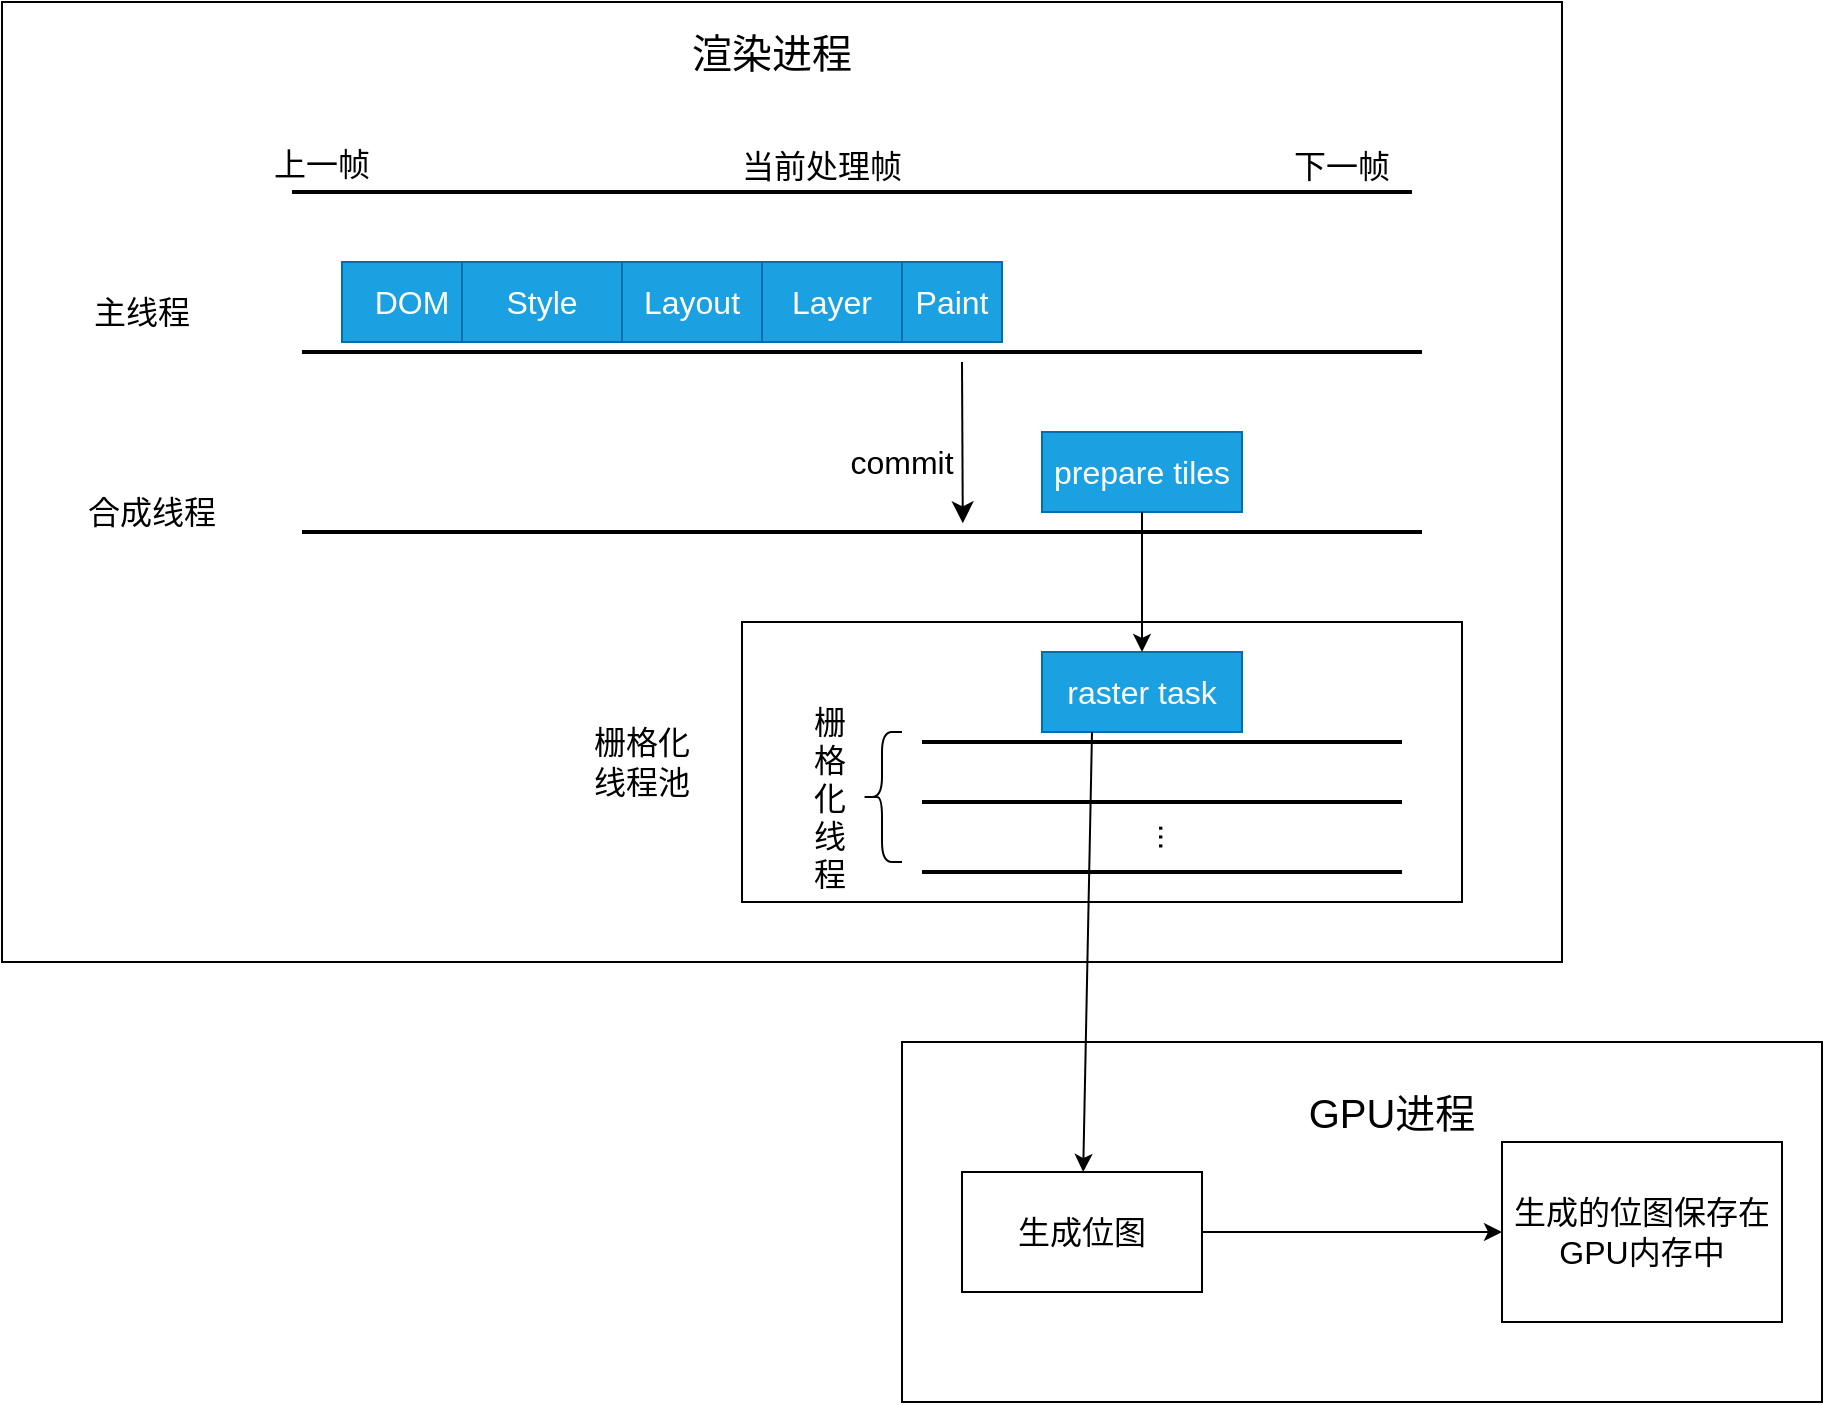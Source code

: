 <mxfile>
    <diagram id="n_PGgjzYY90XFIyNxaz5" name="第 1 页">
        <mxGraphModel dx="1264" dy="888" grid="1" gridSize="10" guides="1" tooltips="1" connect="1" arrows="1" fold="1" page="1" pageScale="1" pageWidth="827" pageHeight="1169" math="0" shadow="0">
            <root>
                <mxCell id="0"/>
                <mxCell id="1" parent="0"/>
                <mxCell id="2" value="" style="rounded=0;whiteSpace=wrap;html=1;fontSize=16;" parent="1" vertex="1">
                    <mxGeometry x="10" y="10" width="780" height="480" as="geometry"/>
                </mxCell>
                <mxCell id="3" value="渲染进程" style="text;html=1;strokeColor=none;fillColor=none;align=center;verticalAlign=middle;whiteSpace=wrap;rounded=0;fontSize=20;" parent="1" vertex="1">
                    <mxGeometry x="320" y="20" width="150" height="30" as="geometry"/>
                </mxCell>
                <mxCell id="4" value="上一帧" style="text;html=1;strokeColor=none;fillColor=none;align=center;verticalAlign=middle;whiteSpace=wrap;rounded=0;fontSize=16;" parent="1" vertex="1">
                    <mxGeometry x="140" y="76" width="60" height="30" as="geometry"/>
                </mxCell>
                <mxCell id="5" value="主线程" style="text;html=1;strokeColor=none;fillColor=none;align=center;verticalAlign=middle;whiteSpace=wrap;rounded=0;fontSize=16;" parent="1" vertex="1">
                    <mxGeometry x="50" y="150" width="60" height="30" as="geometry"/>
                </mxCell>
                <mxCell id="6" value="合成线程" style="text;html=1;strokeColor=none;fillColor=none;align=center;verticalAlign=middle;whiteSpace=wrap;rounded=0;fontSize=16;" parent="1" vertex="1">
                    <mxGeometry x="40" y="250" width="90" height="30" as="geometry"/>
                </mxCell>
                <mxCell id="7" value="下一帧" style="text;html=1;strokeColor=none;fillColor=none;align=center;verticalAlign=middle;whiteSpace=wrap;rounded=0;fontSize=16;" parent="1" vertex="1">
                    <mxGeometry x="650" y="77" width="60" height="30" as="geometry"/>
                </mxCell>
                <mxCell id="13" value="DOM" style="rounded=0;whiteSpace=wrap;html=1;fontSize=16;fillColor=#1ba1e2;fontColor=#ffffff;strokeColor=#006EAF;" parent="1" vertex="1">
                    <mxGeometry x="180" y="140" width="70" height="40" as="geometry"/>
                </mxCell>
                <mxCell id="14" value="Style" style="rounded=0;whiteSpace=wrap;html=1;fontSize=16;fillColor=#1ba1e2;fontColor=#ffffff;strokeColor=#006EAF;" parent="1" vertex="1">
                    <mxGeometry x="240" y="140" width="80" height="40" as="geometry"/>
                </mxCell>
                <mxCell id="15" value="Layout" style="rounded=0;whiteSpace=wrap;html=1;fontSize=16;fillColor=#1ba1e2;fontColor=#ffffff;strokeColor=#006EAF;" parent="1" vertex="1">
                    <mxGeometry x="320" y="140" width="70" height="40" as="geometry"/>
                </mxCell>
                <mxCell id="16" value="Layer" style="rounded=0;whiteSpace=wrap;html=1;fontSize=16;fillColor=#1ba1e2;fontColor=#ffffff;strokeColor=#006EAF;" parent="1" vertex="1">
                    <mxGeometry x="390" y="140" width="70" height="40" as="geometry"/>
                </mxCell>
                <mxCell id="17" value="Paint" style="rounded=0;whiteSpace=wrap;html=1;fontSize=16;fillColor=#1ba1e2;fontColor=#ffffff;strokeColor=#006EAF;" parent="1" vertex="1">
                    <mxGeometry x="460" y="140" width="50" height="40" as="geometry"/>
                </mxCell>
                <mxCell id="18" value="prepare tiles" style="rounded=0;whiteSpace=wrap;html=1;fontSize=16;fillColor=#1ba1e2;fontColor=#ffffff;strokeColor=#006EAF;" parent="1" vertex="1">
                    <mxGeometry x="530" y="225" width="100" height="40" as="geometry"/>
                </mxCell>
                <mxCell id="21" value="" style="line;strokeWidth=2;html=1;fontSize=16;" parent="1" vertex="1">
                    <mxGeometry x="160" y="180" width="560" height="10" as="geometry"/>
                </mxCell>
                <mxCell id="22" value="" style="line;strokeWidth=2;html=1;fontSize=16;" parent="1" vertex="1">
                    <mxGeometry x="160" y="270" width="560" height="10" as="geometry"/>
                </mxCell>
                <mxCell id="23" value="当前处理帧" style="text;html=1;strokeColor=none;fillColor=none;align=center;verticalAlign=middle;whiteSpace=wrap;rounded=0;fontSize=16;" parent="1" vertex="1">
                    <mxGeometry x="360" y="77" width="120" height="30" as="geometry"/>
                </mxCell>
                <mxCell id="25" value="" style="line;strokeWidth=2;html=1;fontSize=16;" parent="1" vertex="1">
                    <mxGeometry x="155" y="100" width="560" height="10" as="geometry"/>
                </mxCell>
                <mxCell id="26" value="" style="edgeStyle=segmentEdgeStyle;endArrow=classic;html=1;curved=0;rounded=0;endSize=8;startSize=8;entryX=0.59;entryY=0.067;entryDx=0;entryDy=0;entryPerimeter=0;fontSize=16;" parent="1" target="22" edge="1">
                    <mxGeometry width="50" height="50" relative="1" as="geometry">
                        <mxPoint x="490" y="190" as="sourcePoint"/>
                        <mxPoint x="540" y="140" as="targetPoint"/>
                    </mxGeometry>
                </mxCell>
                <mxCell id="27" value="commit" style="text;html=1;strokeColor=none;fillColor=none;align=center;verticalAlign=middle;whiteSpace=wrap;rounded=0;fontSize=16;" parent="1" vertex="1">
                    <mxGeometry x="430" y="225" width="60" height="30" as="geometry"/>
                </mxCell>
                <mxCell id="28" value="" style="rounded=0;whiteSpace=wrap;html=1;fontSize=16;" vertex="1" parent="1">
                    <mxGeometry x="380" y="320" width="360" height="140" as="geometry"/>
                </mxCell>
                <mxCell id="29" value="栅格化线程池" style="text;html=1;strokeColor=none;fillColor=none;align=center;verticalAlign=middle;whiteSpace=wrap;rounded=0;fontSize=16;" vertex="1" parent="1">
                    <mxGeometry x="300" y="375" width="60" height="30" as="geometry"/>
                </mxCell>
                <mxCell id="30" value="" style="line;strokeWidth=2;html=1;fontSize=16;" vertex="1" parent="1">
                    <mxGeometry x="470" y="375" width="240" height="10" as="geometry"/>
                </mxCell>
                <mxCell id="33" value="" style="line;strokeWidth=2;html=1;fontSize=16;" vertex="1" parent="1">
                    <mxGeometry x="470" y="405" width="240" height="10" as="geometry"/>
                </mxCell>
                <mxCell id="34" value="" style="line;strokeWidth=2;html=1;fontSize=16;" vertex="1" parent="1">
                    <mxGeometry x="470" y="440" width="240" height="10" as="geometry"/>
                </mxCell>
                <mxCell id="35" value="raster task" style="rounded=0;whiteSpace=wrap;html=1;fontSize=16;fillColor=#1ba1e2;fontColor=#ffffff;strokeColor=#006EAF;" vertex="1" parent="1">
                    <mxGeometry x="530" y="335" width="100" height="40" as="geometry"/>
                </mxCell>
                <mxCell id="36" value="..." style="text;html=1;strokeColor=none;fillColor=none;align=center;verticalAlign=middle;whiteSpace=wrap;rounded=0;rotation=90;fontSize=16;" vertex="1" parent="1">
                    <mxGeometry x="570" y="415" width="50" height="25" as="geometry"/>
                </mxCell>
                <mxCell id="37" value="" style="shape=curlyBracket;whiteSpace=wrap;html=1;rounded=1;labelPosition=left;verticalLabelPosition=middle;align=right;verticalAlign=middle;fontSize=16;" vertex="1" parent="1">
                    <mxGeometry x="440" y="375" width="20" height="65" as="geometry"/>
                </mxCell>
                <mxCell id="38" value="栅格化线程" style="text;html=1;strokeColor=none;fillColor=none;align=center;verticalAlign=middle;whiteSpace=wrap;rounded=0;fontSize=16;" vertex="1" parent="1">
                    <mxGeometry x="414" y="376" width="20" height="64" as="geometry"/>
                </mxCell>
                <mxCell id="39" value="" style="rounded=0;whiteSpace=wrap;html=1;fontSize=16;" vertex="1" parent="1">
                    <mxGeometry x="460" y="530" width="460" height="180" as="geometry"/>
                </mxCell>
                <mxCell id="44" value="" style="edgeStyle=none;html=1;fontSize=16;" edge="1" parent="1" source="40" target="41">
                    <mxGeometry relative="1" as="geometry"/>
                </mxCell>
                <mxCell id="40" value="生成位图" style="rounded=0;whiteSpace=wrap;html=1;fontSize=16;" vertex="1" parent="1">
                    <mxGeometry x="490" y="595" width="120" height="60" as="geometry"/>
                </mxCell>
                <mxCell id="41" value="生成的位图保存在GPU内存中" style="rounded=0;whiteSpace=wrap;html=1;fontSize=16;" vertex="1" parent="1">
                    <mxGeometry x="760" y="580" width="140" height="90" as="geometry"/>
                </mxCell>
                <mxCell id="42" value="" style="edgeStyle=none;html=1;fontSize=16;exitX=0.25;exitY=1;exitDx=0;exitDy=0;" edge="1" parent="1" source="35" target="40">
                    <mxGeometry relative="1" as="geometry"/>
                </mxCell>
                <mxCell id="45" value="" style="edgeStyle=none;html=1;fontSize=16;" edge="1" parent="1" source="18" target="35">
                    <mxGeometry relative="1" as="geometry"/>
                </mxCell>
                <mxCell id="46" value="GPU进程" style="text;html=1;strokeColor=none;fillColor=none;align=center;verticalAlign=middle;whiteSpace=wrap;rounded=0;fontSize=20;" vertex="1" parent="1">
                    <mxGeometry x="630" y="550" width="150" height="30" as="geometry"/>
                </mxCell>
            </root>
        </mxGraphModel>
    </diagram>
</mxfile>